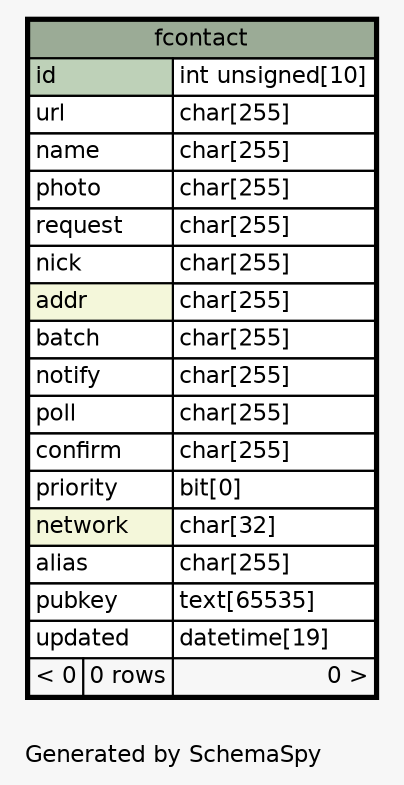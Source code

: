 // dot 2.26.3 on Linux 3.2.0-4-686-pae
// SchemaSpy rev 590
digraph "oneDegreeRelationshipsDiagram" {
  graph [
    rankdir="RL"
    bgcolor="#f7f7f7"
    label="\nGenerated by SchemaSpy"
    labeljust="l"
    nodesep="0.18"
    ranksep="0.46"
    fontname="Helvetica"
    fontsize="11"
  ];
  node [
    fontname="Helvetica"
    fontsize="11"
    shape="plaintext"
  ];
  edge [
    arrowsize="0.8"
  ];
  "fcontact" [
    label=<
    <TABLE BORDER="2" CELLBORDER="1" CELLSPACING="0" BGCOLOR="#ffffff">
      <TR><TD COLSPAN="3" BGCOLOR="#9bab96" ALIGN="CENTER">fcontact</TD></TR>
      <TR><TD PORT="id" COLSPAN="2" BGCOLOR="#bed1b8" ALIGN="LEFT">id</TD><TD PORT="id.type" ALIGN="LEFT">int unsigned[10]</TD></TR>
      <TR><TD PORT="url" COLSPAN="2" ALIGN="LEFT">url</TD><TD PORT="url.type" ALIGN="LEFT">char[255]</TD></TR>
      <TR><TD PORT="name" COLSPAN="2" ALIGN="LEFT">name</TD><TD PORT="name.type" ALIGN="LEFT">char[255]</TD></TR>
      <TR><TD PORT="photo" COLSPAN="2" ALIGN="LEFT">photo</TD><TD PORT="photo.type" ALIGN="LEFT">char[255]</TD></TR>
      <TR><TD PORT="request" COLSPAN="2" ALIGN="LEFT">request</TD><TD PORT="request.type" ALIGN="LEFT">char[255]</TD></TR>
      <TR><TD PORT="nick" COLSPAN="2" ALIGN="LEFT">nick</TD><TD PORT="nick.type" ALIGN="LEFT">char[255]</TD></TR>
      <TR><TD PORT="addr" COLSPAN="2" BGCOLOR="#f4f7da" ALIGN="LEFT">addr</TD><TD PORT="addr.type" ALIGN="LEFT">char[255]</TD></TR>
      <TR><TD PORT="batch" COLSPAN="2" ALIGN="LEFT">batch</TD><TD PORT="batch.type" ALIGN="LEFT">char[255]</TD></TR>
      <TR><TD PORT="notify" COLSPAN="2" ALIGN="LEFT">notify</TD><TD PORT="notify.type" ALIGN="LEFT">char[255]</TD></TR>
      <TR><TD PORT="poll" COLSPAN="2" ALIGN="LEFT">poll</TD><TD PORT="poll.type" ALIGN="LEFT">char[255]</TD></TR>
      <TR><TD PORT="confirm" COLSPAN="2" ALIGN="LEFT">confirm</TD><TD PORT="confirm.type" ALIGN="LEFT">char[255]</TD></TR>
      <TR><TD PORT="priority" COLSPAN="2" ALIGN="LEFT">priority</TD><TD PORT="priority.type" ALIGN="LEFT">bit[0]</TD></TR>
      <TR><TD PORT="network" COLSPAN="2" BGCOLOR="#f4f7da" ALIGN="LEFT">network</TD><TD PORT="network.type" ALIGN="LEFT">char[32]</TD></TR>
      <TR><TD PORT="alias" COLSPAN="2" ALIGN="LEFT">alias</TD><TD PORT="alias.type" ALIGN="LEFT">char[255]</TD></TR>
      <TR><TD PORT="pubkey" COLSPAN="2" ALIGN="LEFT">pubkey</TD><TD PORT="pubkey.type" ALIGN="LEFT">text[65535]</TD></TR>
      <TR><TD PORT="updated" COLSPAN="2" ALIGN="LEFT">updated</TD><TD PORT="updated.type" ALIGN="LEFT">datetime[19]</TD></TR>
      <TR><TD ALIGN="LEFT" BGCOLOR="#f7f7f7">&lt; 0</TD><TD ALIGN="RIGHT" BGCOLOR="#f7f7f7">0 rows</TD><TD ALIGN="RIGHT" BGCOLOR="#f7f7f7">0 &gt;</TD></TR>
    </TABLE>>
    URL="fcontact.html"
    tooltip="fcontact"
  ];
}
